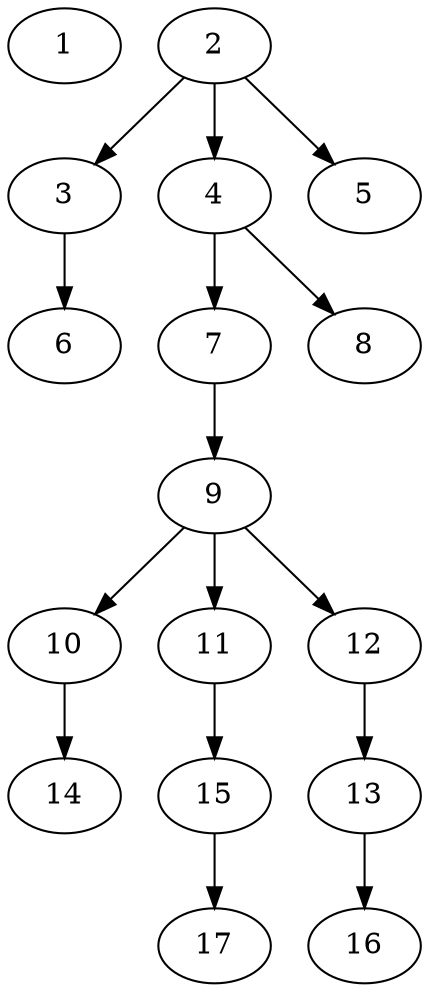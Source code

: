 // DAG (tier=1-easy, mode=compute, n=17, ccr=0.281, fat=0.481, density=0.294, regular=0.630, jump=0.088, mindata=262144, maxdata=2097152)
// DAG automatically generated by daggen at Sun Aug 24 16:33:32 2025
// /home/ermia/Project/Environments/daggen/bin/daggen --dot --ccr 0.281 --fat 0.481 --regular 0.630 --density 0.294 --jump 0.088 --mindata 262144 --maxdata 2097152 -n 17 
digraph G {
  1 [size="11981286973329862", alpha="0.05", expect_size="5990643486664931"]
  2 [size="1356614919275090", alpha="0.08", expect_size="678307459637545"]
  2 -> 3 [size ="26998197977088"]
  2 -> 4 [size ="26998197977088"]
  2 -> 5 [size ="26998197977088"]
  3 [size="20637103514500", alpha="0.13", expect_size="10318551757250"]
  3 -> 6 [size ="1624034508800"]
  4 [size="18341235736973224", alpha="0.18", expect_size="9170617868486612"]
  4 -> 7 [size ="13233331109888"]
  4 -> 8 [size ="13233331109888"]
  5 [size="25011667416112596", alpha="0.01", expect_size="12505833708056298"]
  6 [size="782757789696000000", alpha="0.15", expect_size="391378894848000000"]
  7 [size="15493176415328466", alpha="0.16", expect_size="7746588207664233"]
  7 -> 9 [size ="24672783564800"]
  8 [size="543672240575105", alpha="0.02", expect_size="271836120287552"]
  9 [size="84911955206321600", alpha="0.16", expect_size="42455977603160800"]
  9 -> 10 [size ="32159943360512"]
  9 -> 11 [size ="32159943360512"]
  9 -> 12 [size ="32159943360512"]
  10 [size="35418672502761184", alpha="0.17", expect_size="17709336251380592"]
  10 -> 14 [size ="20861872504832"]
  11 [size="637272576528079", alpha="0.05", expect_size="318636288264039"]
  11 -> 15 [size ="18053031002112"]
  12 [size="8159253198750613504", alpha="0.15", expect_size="4079626599375306752"]
  12 -> 13 [size ="32423278542848"]
  13 [size="5677147914553453", alpha="0.11", expect_size="2838573957276726"]
  13 -> 16 [size ="3361222950912"]
  14 [size="4069487339876446", alpha="0.03", expect_size="2034743669938223"]
  15 [size="10072334882563270", alpha="0.00", expect_size="5036167441281635"]
  15 -> 17 [size ="4858019053568"]
  16 [size="139107780194729984", alpha="0.02", expect_size="69553890097364992"]
  17 [size="600637567256793", alpha="0.08", expect_size="300318783628396"]
}